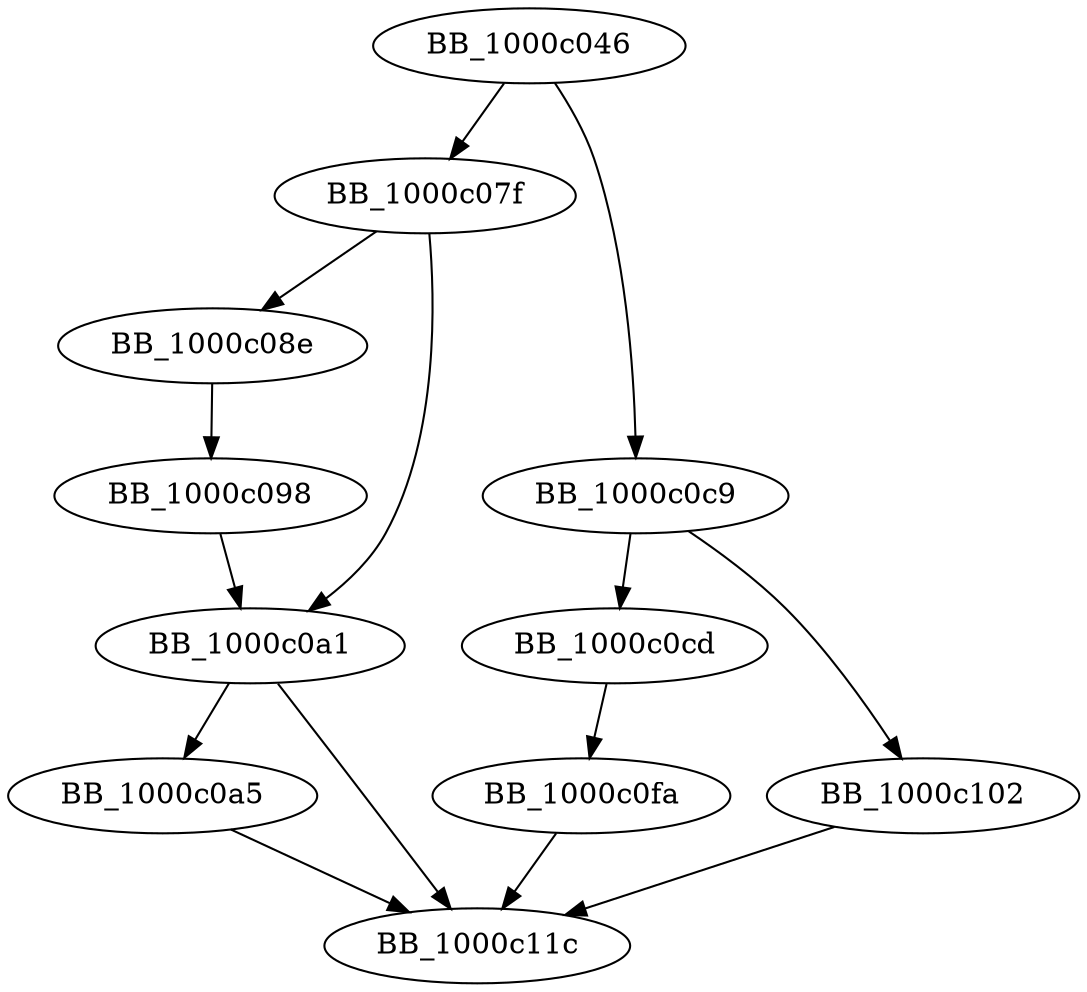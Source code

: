 DiGraph __VEC_memcpy{
BB_1000c046->BB_1000c07f
BB_1000c046->BB_1000c0c9
BB_1000c07f->BB_1000c08e
BB_1000c07f->BB_1000c0a1
BB_1000c08e->BB_1000c098
BB_1000c098->BB_1000c0a1
BB_1000c0a1->BB_1000c0a5
BB_1000c0a1->BB_1000c11c
BB_1000c0a5->BB_1000c11c
BB_1000c0c9->BB_1000c0cd
BB_1000c0c9->BB_1000c102
BB_1000c0cd->BB_1000c0fa
BB_1000c0fa->BB_1000c11c
BB_1000c102->BB_1000c11c
}

